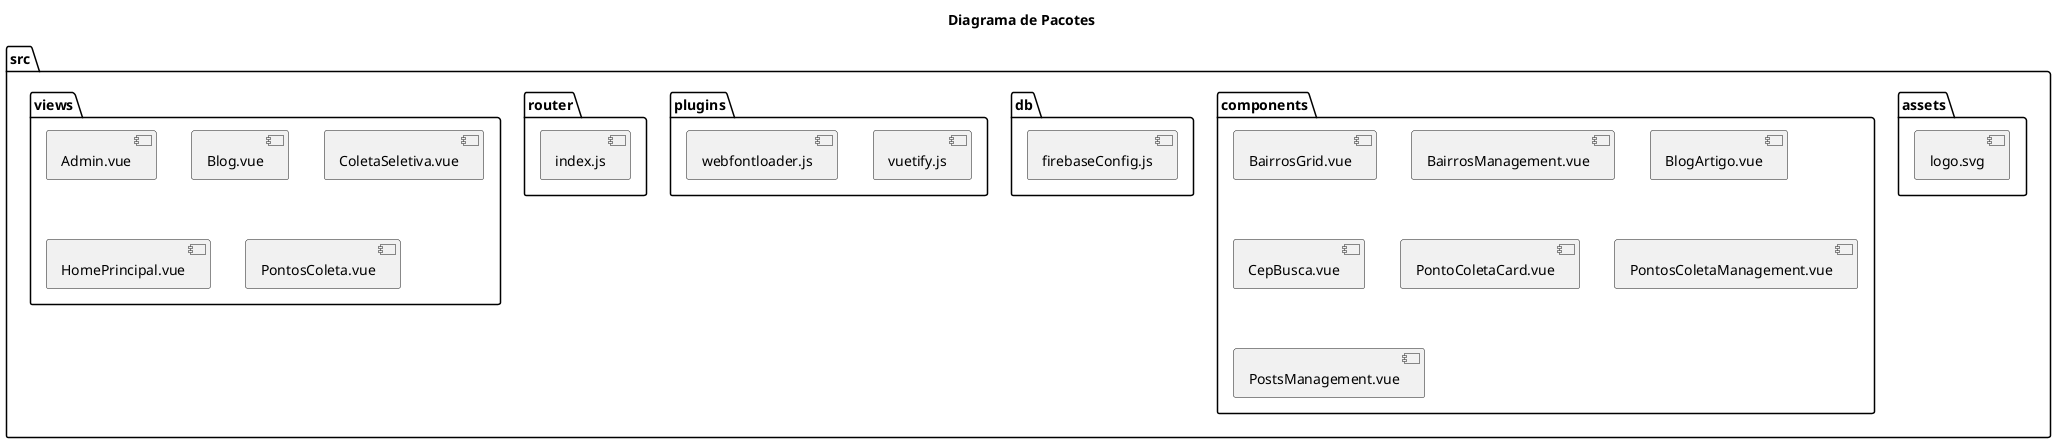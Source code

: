 @startuml
title Diagrama de Pacotes

package "src" {
    package "assets" {
        [logo.svg]
    }

    package "components" {
        [BairrosGrid.vue]
        [BairrosManagement.vue]
        [BlogArtigo.vue]
        [CepBusca.vue]
        [PontoColetaCard.vue]
        [PontosColetaManagement.vue]
        [PostsManagement.vue]
    }

    package "db" {
        [firebaseConfig.js]
    }

    package "plugins" {
        [vuetify.js]
        [webfontloader.js]
    }

    package "router" {
        [index.js]
    }

    package "views" {
        [Admin.vue]
        [Blog.vue]
        [ColetaSeletiva.vue]
        [HomePrincipal.vue]
        [PontosColeta.vue]
    }
}

@enduml